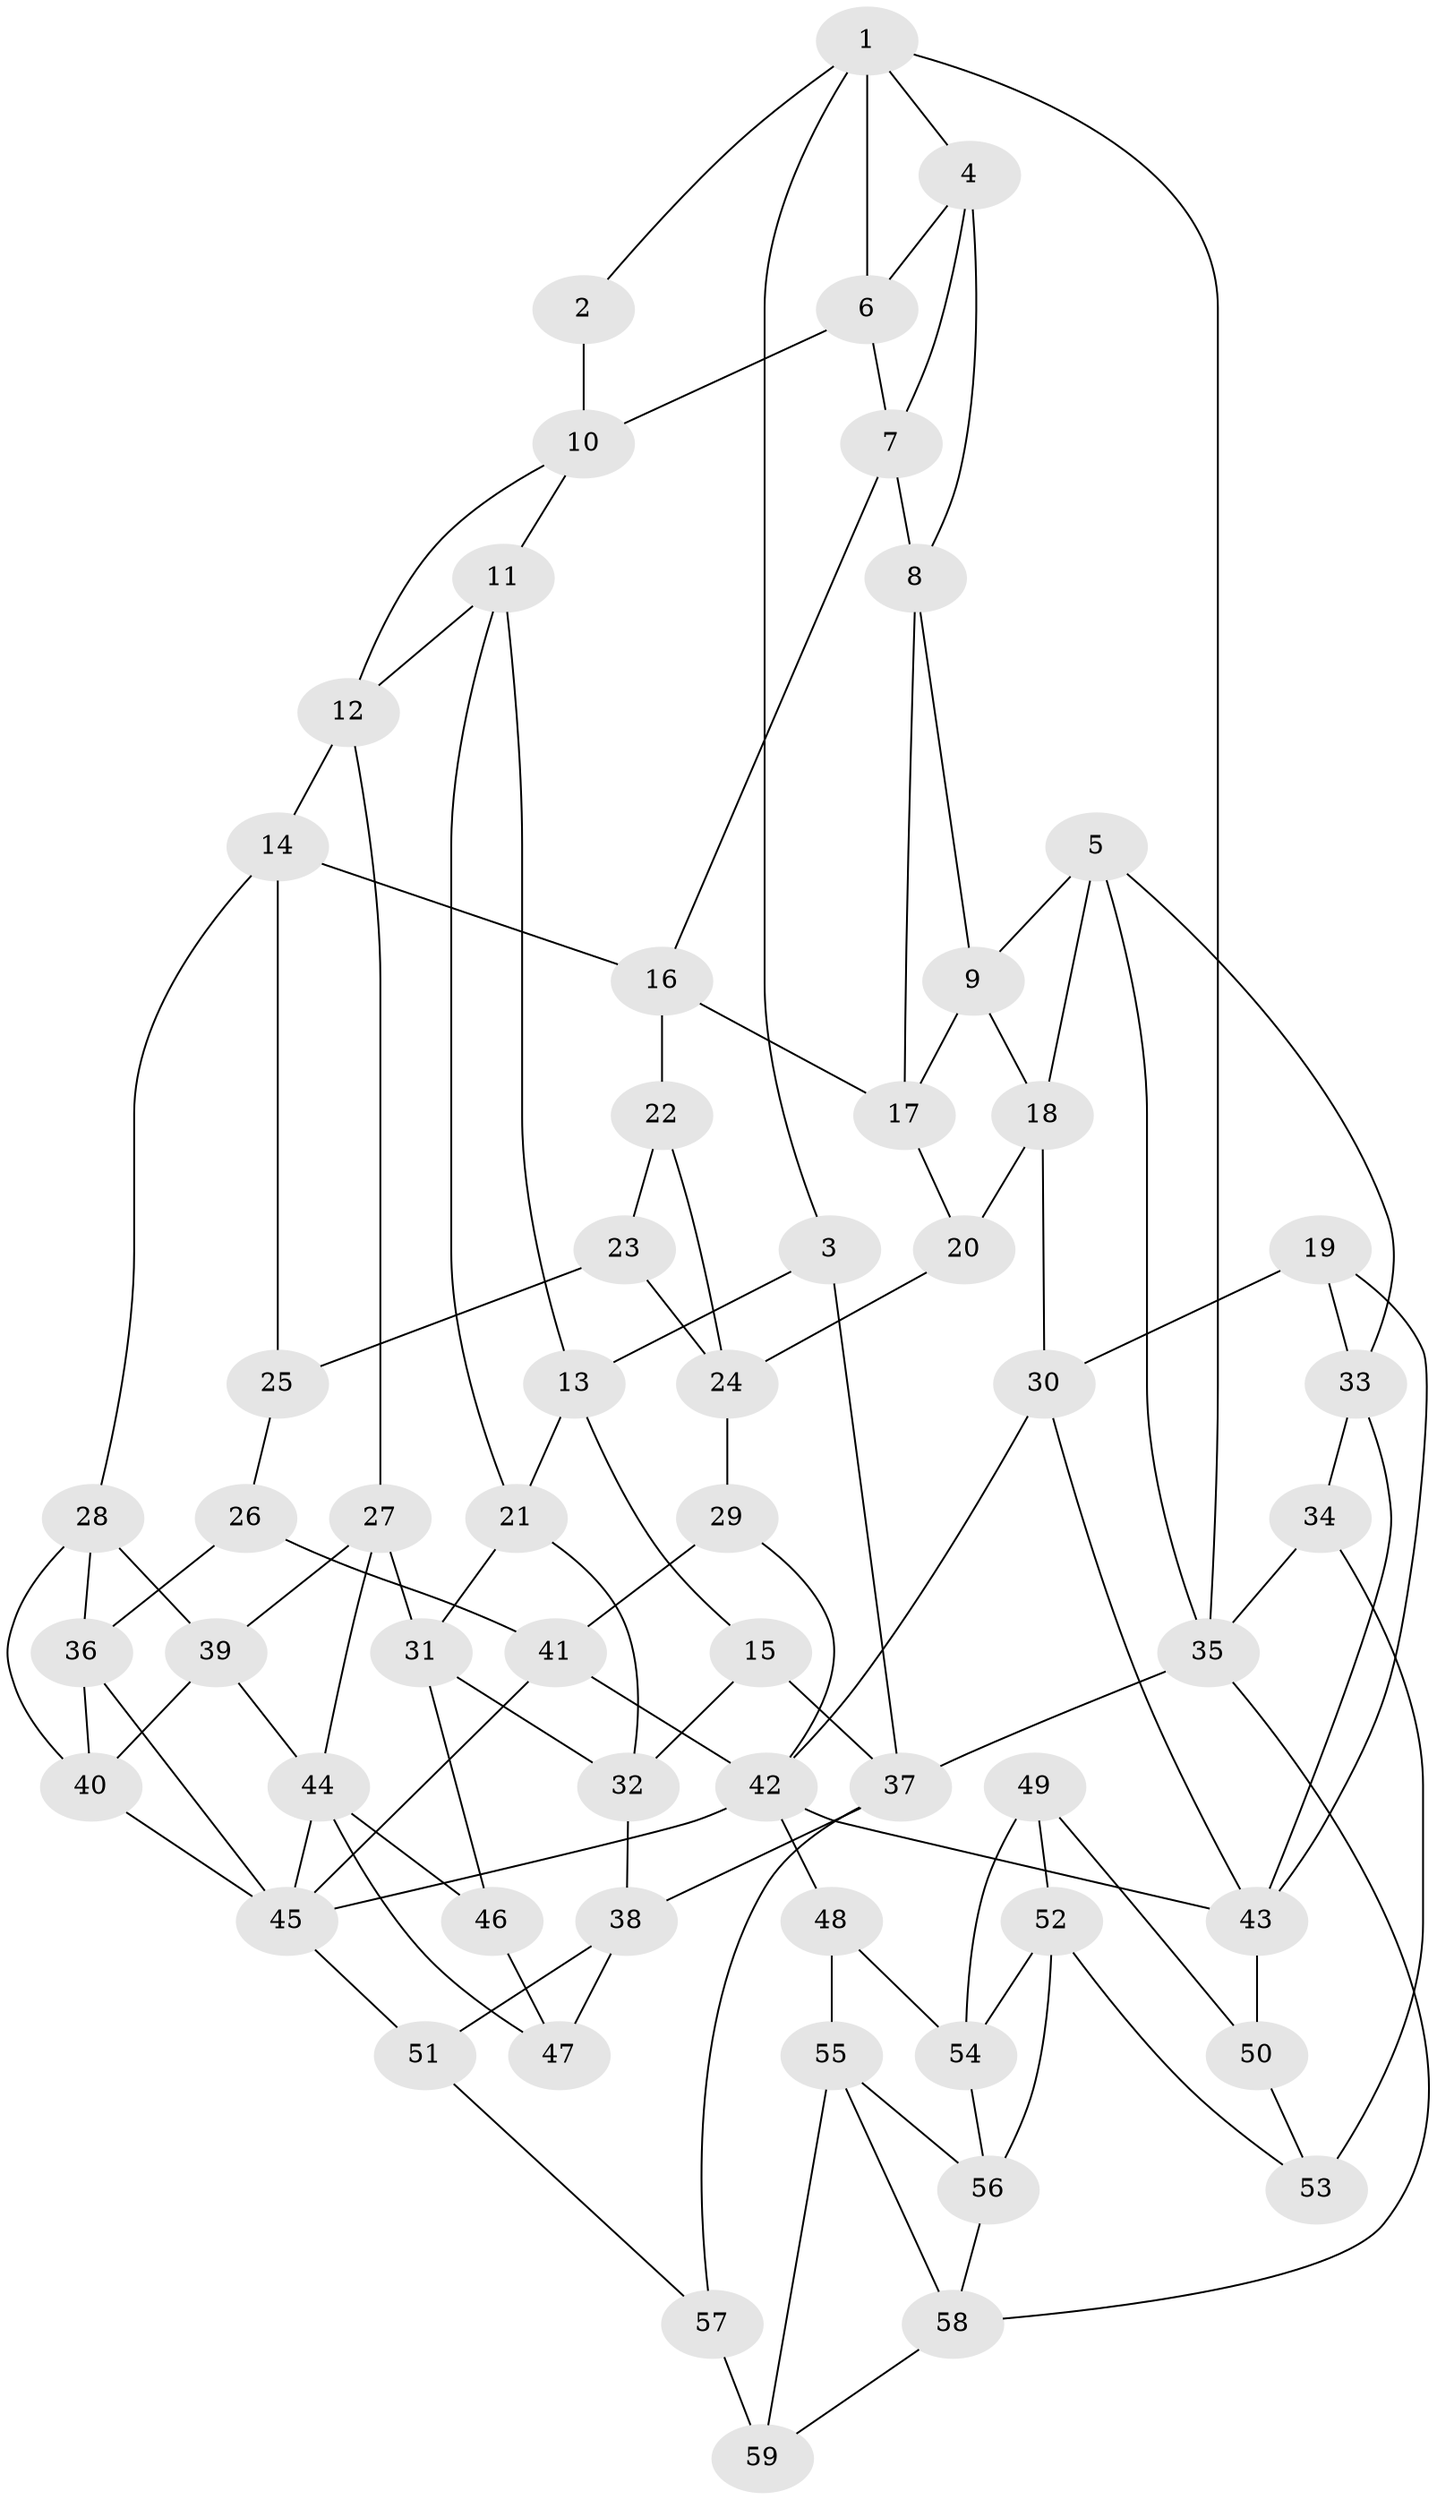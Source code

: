 // original degree distribution, {3: 0.01694915254237288, 4: 0.2796610169491525, 6: 0.2627118644067797, 5: 0.4406779661016949}
// Generated by graph-tools (version 1.1) at 2025/27/03/09/25 03:27:13]
// undirected, 59 vertices, 112 edges
graph export_dot {
graph [start="1"]
  node [color=gray90,style=filled];
  1;
  2;
  3;
  4;
  5;
  6;
  7;
  8;
  9;
  10;
  11;
  12;
  13;
  14;
  15;
  16;
  17;
  18;
  19;
  20;
  21;
  22;
  23;
  24;
  25;
  26;
  27;
  28;
  29;
  30;
  31;
  32;
  33;
  34;
  35;
  36;
  37;
  38;
  39;
  40;
  41;
  42;
  43;
  44;
  45;
  46;
  47;
  48;
  49;
  50;
  51;
  52;
  53;
  54;
  55;
  56;
  57;
  58;
  59;
  1 -- 2 [weight=1.0];
  1 -- 3 [weight=1.0];
  1 -- 4 [weight=1.0];
  1 -- 6 [weight=1.0];
  1 -- 35 [weight=1.0];
  2 -- 10 [weight=1.0];
  3 -- 13 [weight=1.0];
  3 -- 37 [weight=1.0];
  4 -- 6 [weight=1.0];
  4 -- 7 [weight=1.0];
  4 -- 8 [weight=1.0];
  5 -- 9 [weight=1.0];
  5 -- 18 [weight=1.0];
  5 -- 33 [weight=1.0];
  5 -- 35 [weight=1.0];
  6 -- 7 [weight=1.0];
  6 -- 10 [weight=1.0];
  7 -- 8 [weight=1.0];
  7 -- 16 [weight=1.0];
  8 -- 9 [weight=1.0];
  8 -- 17 [weight=1.0];
  9 -- 17 [weight=1.0];
  9 -- 18 [weight=1.0];
  10 -- 11 [weight=1.0];
  10 -- 12 [weight=1.0];
  11 -- 12 [weight=1.0];
  11 -- 13 [weight=1.0];
  11 -- 21 [weight=1.0];
  12 -- 14 [weight=1.0];
  12 -- 27 [weight=1.0];
  13 -- 15 [weight=1.0];
  13 -- 21 [weight=1.0];
  14 -- 16 [weight=1.0];
  14 -- 25 [weight=1.0];
  14 -- 28 [weight=1.0];
  15 -- 32 [weight=1.0];
  15 -- 37 [weight=1.0];
  16 -- 17 [weight=1.0];
  16 -- 22 [weight=1.0];
  17 -- 20 [weight=1.0];
  18 -- 20 [weight=1.0];
  18 -- 30 [weight=1.0];
  19 -- 30 [weight=1.0];
  19 -- 33 [weight=1.0];
  19 -- 43 [weight=1.0];
  20 -- 24 [weight=1.0];
  21 -- 31 [weight=1.0];
  21 -- 32 [weight=1.0];
  22 -- 23 [weight=1.0];
  22 -- 24 [weight=1.0];
  23 -- 24 [weight=1.0];
  23 -- 25 [weight=2.0];
  24 -- 29 [weight=1.0];
  25 -- 26 [weight=1.0];
  26 -- 36 [weight=1.0];
  26 -- 41 [weight=1.0];
  27 -- 31 [weight=1.0];
  27 -- 39 [weight=1.0];
  27 -- 44 [weight=1.0];
  28 -- 36 [weight=1.0];
  28 -- 39 [weight=1.0];
  28 -- 40 [weight=1.0];
  29 -- 41 [weight=1.0];
  29 -- 42 [weight=1.0];
  30 -- 42 [weight=1.0];
  30 -- 43 [weight=1.0];
  31 -- 32 [weight=1.0];
  31 -- 46 [weight=1.0];
  32 -- 38 [weight=1.0];
  33 -- 34 [weight=1.0];
  33 -- 43 [weight=1.0];
  34 -- 35 [weight=1.0];
  34 -- 53 [weight=2.0];
  35 -- 37 [weight=2.0];
  35 -- 58 [weight=1.0];
  36 -- 40 [weight=1.0];
  36 -- 45 [weight=1.0];
  37 -- 38 [weight=1.0];
  37 -- 57 [weight=1.0];
  38 -- 47 [weight=1.0];
  38 -- 51 [weight=1.0];
  39 -- 40 [weight=1.0];
  39 -- 44 [weight=1.0];
  40 -- 45 [weight=1.0];
  41 -- 42 [weight=1.0];
  41 -- 45 [weight=1.0];
  42 -- 43 [weight=1.0];
  42 -- 45 [weight=1.0];
  42 -- 48 [weight=1.0];
  43 -- 50 [weight=2.0];
  44 -- 45 [weight=1.0];
  44 -- 46 [weight=2.0];
  44 -- 47 [weight=1.0];
  45 -- 51 [weight=1.0];
  46 -- 47 [weight=1.0];
  48 -- 54 [weight=1.0];
  48 -- 55 [weight=1.0];
  49 -- 50 [weight=1.0];
  49 -- 52 [weight=1.0];
  49 -- 54 [weight=1.0];
  50 -- 53 [weight=1.0];
  51 -- 57 [weight=1.0];
  52 -- 53 [weight=1.0];
  52 -- 54 [weight=1.0];
  52 -- 56 [weight=1.0];
  54 -- 56 [weight=1.0];
  55 -- 56 [weight=1.0];
  55 -- 58 [weight=1.0];
  55 -- 59 [weight=1.0];
  56 -- 58 [weight=1.0];
  57 -- 59 [weight=2.0];
  58 -- 59 [weight=1.0];
}
